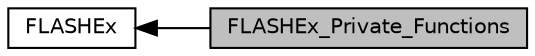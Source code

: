 digraph "FLASHEx_Private_Functions"
{
  edge [fontname="Helvetica",fontsize="10",labelfontname="Helvetica",labelfontsize="10"];
  node [fontname="Helvetica",fontsize="10",shape=box];
  rankdir=LR;
  Node2 [label="FLASHEx",height=0.2,width=0.4,color="black", fillcolor="white", style="filled",URL="$group__FLASHEx.html",tooltip="FLASH Extended HAL module driver."];
  Node1 [label="FLASHEx_Private_Functions",height=0.2,width=0.4,color="black", fillcolor="grey75", style="filled", fontcolor="black",tooltip=" "];
  Node2->Node1 [shape=plaintext, dir="back", style="solid"];
}

